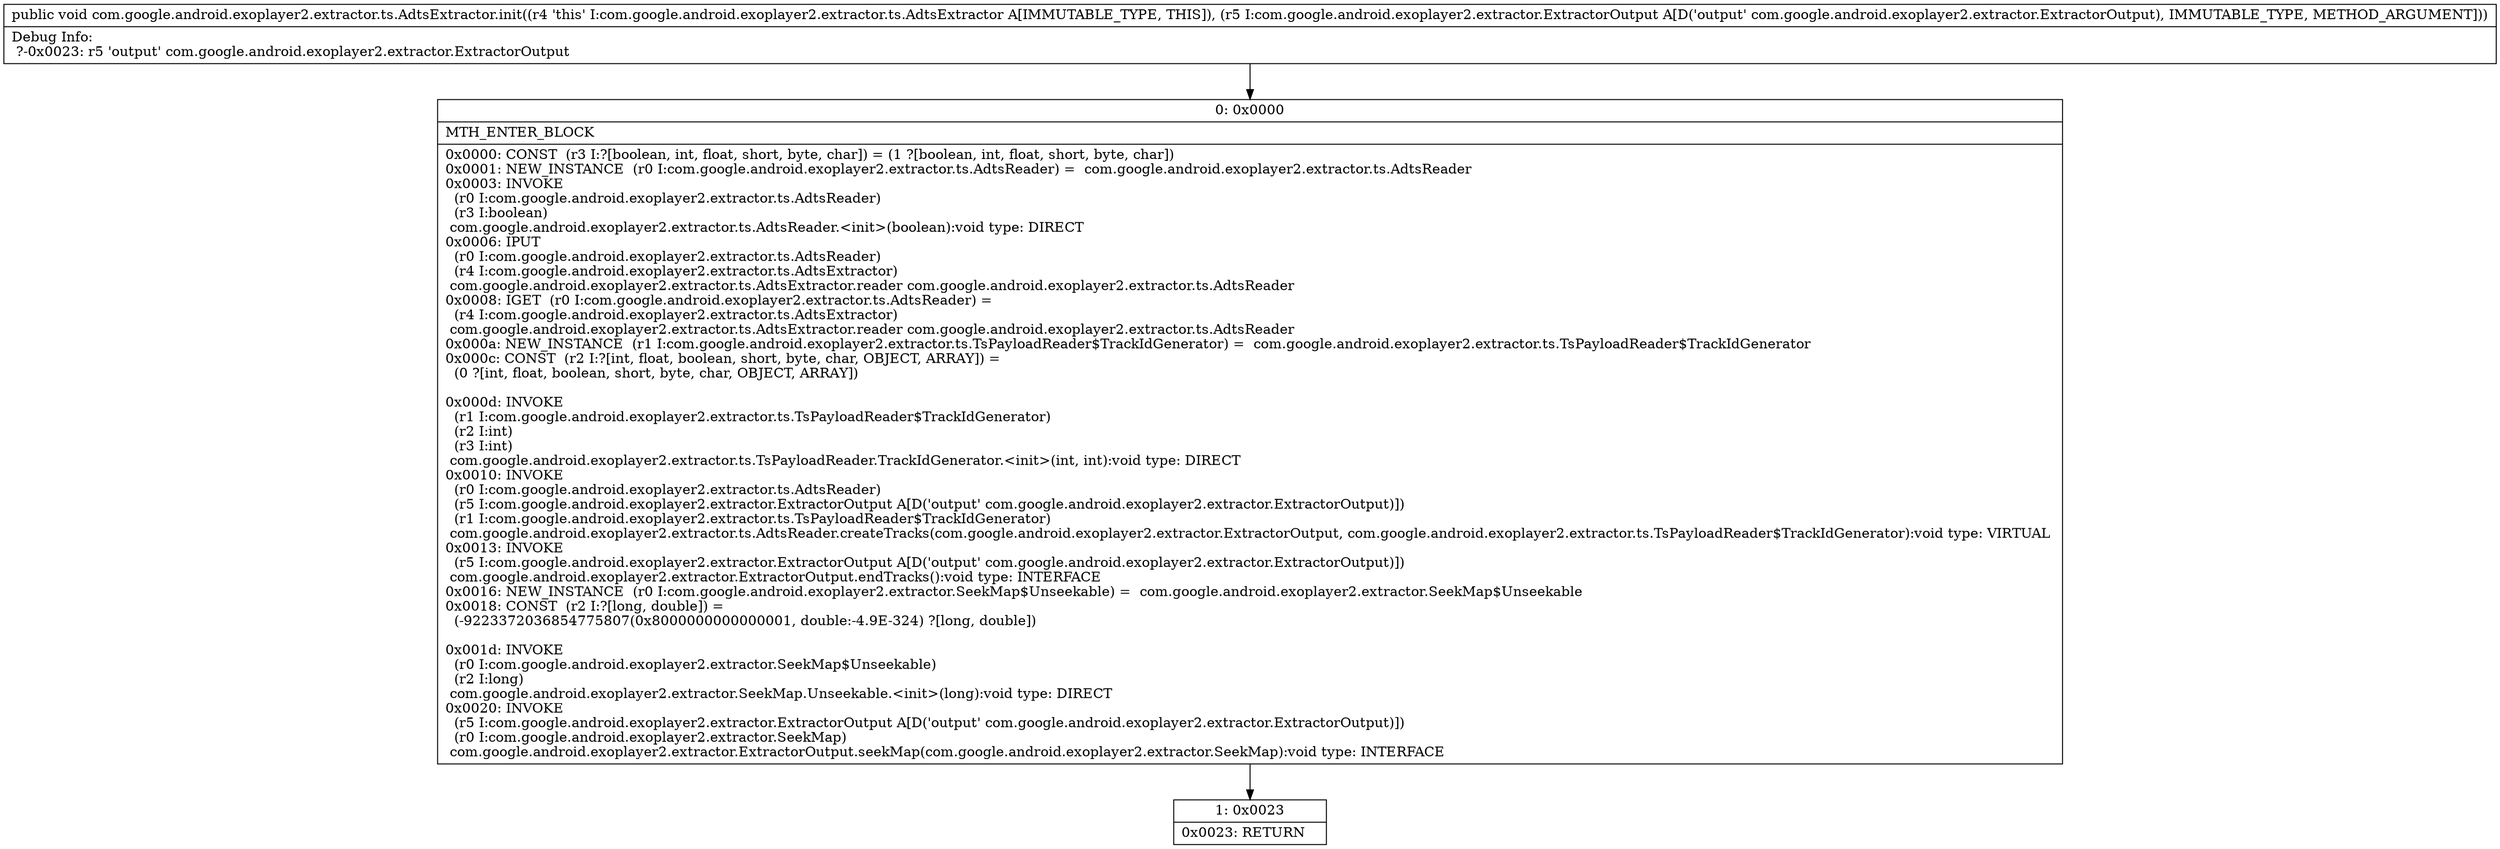 digraph "CFG forcom.google.android.exoplayer2.extractor.ts.AdtsExtractor.init(Lcom\/google\/android\/exoplayer2\/extractor\/ExtractorOutput;)V" {
Node_0 [shape=record,label="{0\:\ 0x0000|MTH_ENTER_BLOCK\l|0x0000: CONST  (r3 I:?[boolean, int, float, short, byte, char]) = (1 ?[boolean, int, float, short, byte, char]) \l0x0001: NEW_INSTANCE  (r0 I:com.google.android.exoplayer2.extractor.ts.AdtsReader) =  com.google.android.exoplayer2.extractor.ts.AdtsReader \l0x0003: INVOKE  \l  (r0 I:com.google.android.exoplayer2.extractor.ts.AdtsReader)\l  (r3 I:boolean)\l com.google.android.exoplayer2.extractor.ts.AdtsReader.\<init\>(boolean):void type: DIRECT \l0x0006: IPUT  \l  (r0 I:com.google.android.exoplayer2.extractor.ts.AdtsReader)\l  (r4 I:com.google.android.exoplayer2.extractor.ts.AdtsExtractor)\l com.google.android.exoplayer2.extractor.ts.AdtsExtractor.reader com.google.android.exoplayer2.extractor.ts.AdtsReader \l0x0008: IGET  (r0 I:com.google.android.exoplayer2.extractor.ts.AdtsReader) = \l  (r4 I:com.google.android.exoplayer2.extractor.ts.AdtsExtractor)\l com.google.android.exoplayer2.extractor.ts.AdtsExtractor.reader com.google.android.exoplayer2.extractor.ts.AdtsReader \l0x000a: NEW_INSTANCE  (r1 I:com.google.android.exoplayer2.extractor.ts.TsPayloadReader$TrackIdGenerator) =  com.google.android.exoplayer2.extractor.ts.TsPayloadReader$TrackIdGenerator \l0x000c: CONST  (r2 I:?[int, float, boolean, short, byte, char, OBJECT, ARRAY]) = \l  (0 ?[int, float, boolean, short, byte, char, OBJECT, ARRAY])\l \l0x000d: INVOKE  \l  (r1 I:com.google.android.exoplayer2.extractor.ts.TsPayloadReader$TrackIdGenerator)\l  (r2 I:int)\l  (r3 I:int)\l com.google.android.exoplayer2.extractor.ts.TsPayloadReader.TrackIdGenerator.\<init\>(int, int):void type: DIRECT \l0x0010: INVOKE  \l  (r0 I:com.google.android.exoplayer2.extractor.ts.AdtsReader)\l  (r5 I:com.google.android.exoplayer2.extractor.ExtractorOutput A[D('output' com.google.android.exoplayer2.extractor.ExtractorOutput)])\l  (r1 I:com.google.android.exoplayer2.extractor.ts.TsPayloadReader$TrackIdGenerator)\l com.google.android.exoplayer2.extractor.ts.AdtsReader.createTracks(com.google.android.exoplayer2.extractor.ExtractorOutput, com.google.android.exoplayer2.extractor.ts.TsPayloadReader$TrackIdGenerator):void type: VIRTUAL \l0x0013: INVOKE  \l  (r5 I:com.google.android.exoplayer2.extractor.ExtractorOutput A[D('output' com.google.android.exoplayer2.extractor.ExtractorOutput)])\l com.google.android.exoplayer2.extractor.ExtractorOutput.endTracks():void type: INTERFACE \l0x0016: NEW_INSTANCE  (r0 I:com.google.android.exoplayer2.extractor.SeekMap$Unseekable) =  com.google.android.exoplayer2.extractor.SeekMap$Unseekable \l0x0018: CONST  (r2 I:?[long, double]) = \l  (\-9223372036854775807(0x8000000000000001, double:\-4.9E\-324) ?[long, double])\l \l0x001d: INVOKE  \l  (r0 I:com.google.android.exoplayer2.extractor.SeekMap$Unseekable)\l  (r2 I:long)\l com.google.android.exoplayer2.extractor.SeekMap.Unseekable.\<init\>(long):void type: DIRECT \l0x0020: INVOKE  \l  (r5 I:com.google.android.exoplayer2.extractor.ExtractorOutput A[D('output' com.google.android.exoplayer2.extractor.ExtractorOutput)])\l  (r0 I:com.google.android.exoplayer2.extractor.SeekMap)\l com.google.android.exoplayer2.extractor.ExtractorOutput.seekMap(com.google.android.exoplayer2.extractor.SeekMap):void type: INTERFACE \l}"];
Node_1 [shape=record,label="{1\:\ 0x0023|0x0023: RETURN   \l}"];
MethodNode[shape=record,label="{public void com.google.android.exoplayer2.extractor.ts.AdtsExtractor.init((r4 'this' I:com.google.android.exoplayer2.extractor.ts.AdtsExtractor A[IMMUTABLE_TYPE, THIS]), (r5 I:com.google.android.exoplayer2.extractor.ExtractorOutput A[D('output' com.google.android.exoplayer2.extractor.ExtractorOutput), IMMUTABLE_TYPE, METHOD_ARGUMENT]))  | Debug Info:\l  ?\-0x0023: r5 'output' com.google.android.exoplayer2.extractor.ExtractorOutput\l}"];
MethodNode -> Node_0;
Node_0 -> Node_1;
}

